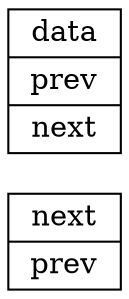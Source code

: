 digraph {
    rankdir = LR; // 布局从左到右
    node [shape = record];
    listnode1 [label = "<next>next | <prev>prev "];
    listnode2 [label = "<data>data | <prev>prev | <next>next"];

    node [shape = plaintext, label = "NULL"];

}

